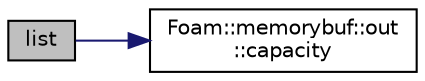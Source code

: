 digraph "list"
{
  bgcolor="transparent";
  edge [fontname="Helvetica",fontsize="10",labelfontname="Helvetica",labelfontsize="10"];
  node [fontname="Helvetica",fontsize="10",shape=record];
  rankdir="LR";
  Node1 [label="list",height=0.2,width=0.4,color="black", fillcolor="grey75", style="filled" fontcolor="black"];
  Node1 -> Node2 [color="midnightblue",fontsize="10",style="solid",fontname="Helvetica"];
  Node2 [label="Foam::memorybuf::out\l::capacity",height=0.2,width=0.4,color="black",URL="$classFoam_1_1memorybuf_1_1out.html#a09fc2c5a3e28b818da34e2de322cac64",tooltip="The buffer capacity. "];
}

